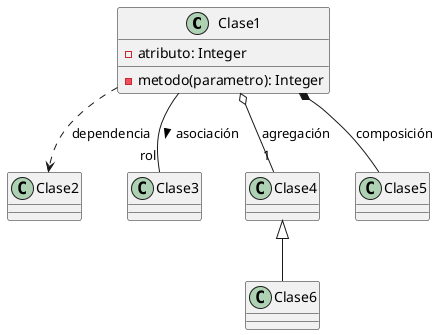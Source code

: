 @startuml
'title "Relaciones entre clases"

'Descomentar para formato estándar (quitar carácter ' en líneas más abajo)
'hide circle
'skinparam classAttributeIconSize 0


class Clase1 {
- atributo: Integer
- metodo(parametro): Integer
}
class Clase2 {
}
class Clase3 {
}
class Clase4 {
}


Clase1 ..> Clase2: dependencia
Clase1 --"rol" Clase3: > asociación
Clase1 o--"1" Clase4: agregación
Clase1 *-- Clase5: composición

'herencia
class Clase6 extends Clase4 {
}



@enduml